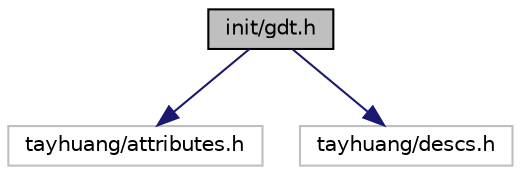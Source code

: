 digraph "init/gdt.h"
{
 // LATEX_PDF_SIZE
  edge [fontname="Helvetica",fontsize="10",labelfontname="Helvetica",labelfontsize="10"];
  node [fontname="Helvetica",fontsize="10",shape=record];
  Node1 [label="init/gdt.h",height=0.2,width=0.4,color="black", fillcolor="grey75", style="filled", fontcolor="black",tooltip="GDT"];
  Node1 -> Node2 [color="midnightblue",fontsize="10",style="solid",fontname="Helvetica"];
  Node2 [label="tayhuang/attributes.h",height=0.2,width=0.4,color="grey75", fillcolor="white", style="filled",tooltip=" "];
  Node1 -> Node3 [color="midnightblue",fontsize="10",style="solid",fontname="Helvetica"];
  Node3 [label="tayhuang/descs.h",height=0.2,width=0.4,color="grey75", fillcolor="white", style="filled",tooltip=" "];
}
